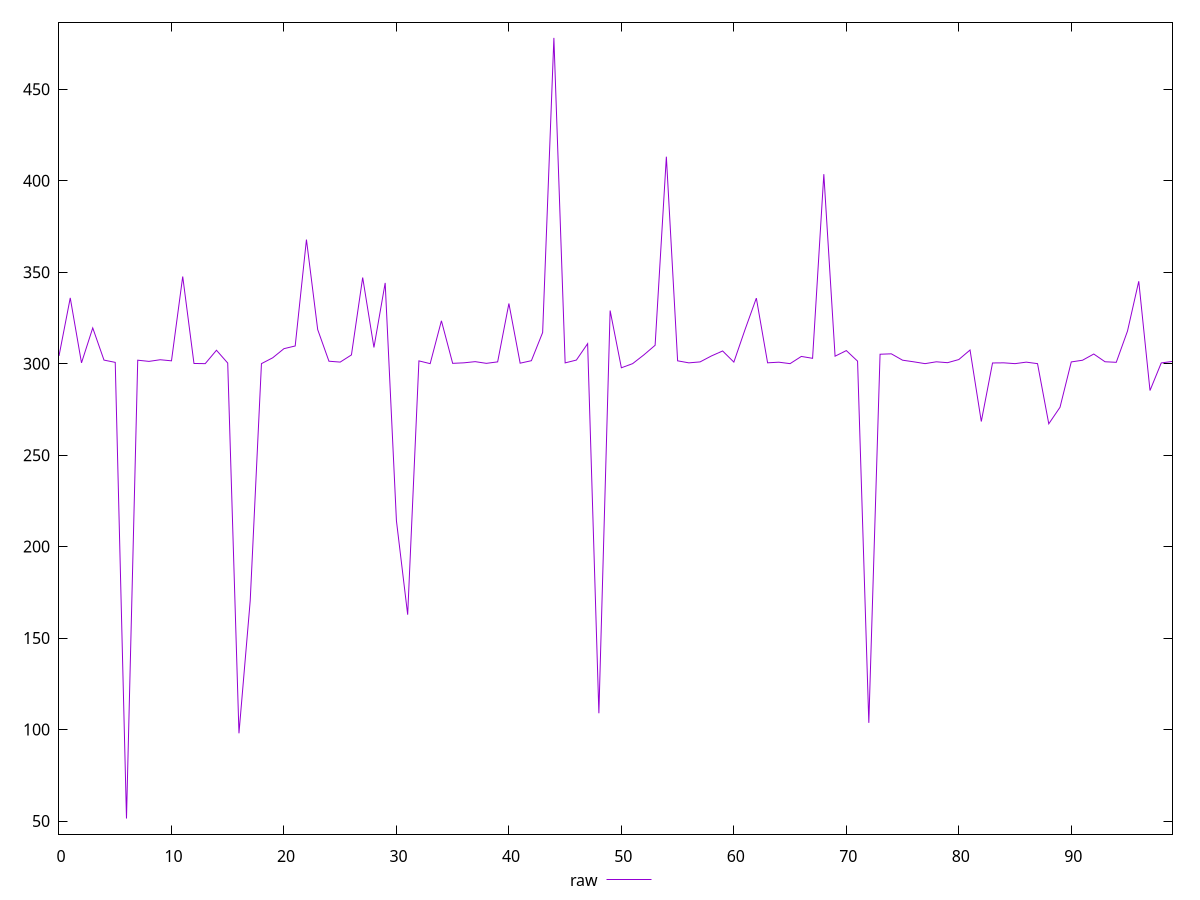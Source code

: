 reset

$raw <<EOF
0 304.212
1 335.924
2 300.428
3 319.512
4 301.936
5 300.692
6 51.40700000524521
7 301.884
8 301.232
9 302.134
10 301.536
11 347.622
12 300.096
13 300
14 307.314
15 300.324
16 97.98699998855591
17 170.36399999260902
18 300
19 303.198
20 308.182
21 309.656
22 367.7790000140667
23 318.616
24 301.326
25 300.844
26 304.766
27 347.068
28 308.848
29 344.116
30 214.15499997138977
31 162.8120000064373
32 301.502
33 300
34 323.424
35 300.162
36 300.448
37 301.086
38 300.16
39 300.966
40 332.86
41 300.255999982357
42 301.612
43 317.006
44 478.014
45 300.41
46 301.954
47 310.916
48 108.93499994277954
49 329.01
50 297.7490000128746
51 300
52 304.784
53 310.038
54 413.088
55 301.54
56 300.428
57 300.952
58 304.186
59 306.926
60 300.846
61 318.706
62 335.804
63 300.454
64 300.788
65 300
66 303.944
67 302.91
68 403.54
69 304.07
70 307.134
71 301.364
72 103.6879999935627
73 305.14
74 305.368
75 301.888
76 300.992
77 300
78 301.008
79 300.524
80 302.238
81 307.444
82 268.386000007391
83 300.368
84 300.44
85 300
86 300.82
87 300
88 267.1229999959469
89 276.16300001740456
90 300.94
91 301.858
92 305.256
93 301.03
94 300.724
95 317.828
96 345.02
97 285.3120000064373
98 300.39
99 301.22
EOF

set key outside below
set xrange [0:99]
set yrange [42.874860005350115:486.5461399998951]
set trange [42.874860005350115:486.5461399998951]
set terminal svg size 640, 500 enhanced background rgb 'white'
set output "report_00013_2021-02-09T12-04-24.940Z/uses-rel-preconnect/samples/pages+cached+noadtech/raw/values.svg"

plot $raw title "raw" with line

reset
